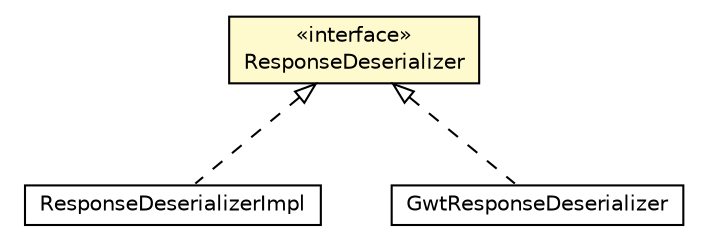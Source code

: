 #!/usr/local/bin/dot
#
# Class diagram 
# Generated by UMLGraph version R5_6-24-gf6e263 (http://www.umlgraph.org/)
#

digraph G {
	edge [fontname="Helvetica",fontsize=10,labelfontname="Helvetica",labelfontsize=10];
	node [fontname="Helvetica",fontsize=10,shape=plaintext];
	nodesep=0.25;
	ranksep=0.5;
	// io.reinert.requestor.core.ResponseDeserializerImpl
	c42035 [label=<<table title="io.reinert.requestor.core.ResponseDeserializerImpl" border="0" cellborder="1" cellspacing="0" cellpadding="2" port="p" href="./ResponseDeserializerImpl.html">
		<tr><td><table border="0" cellspacing="0" cellpadding="1">
<tr><td align="center" balign="center"> ResponseDeserializerImpl </td></tr>
		</table></td></tr>
		</table>>, URL="./ResponseDeserializerImpl.html", fontname="Helvetica", fontcolor="black", fontsize=10.0];
	// io.reinert.requestor.core.ResponseDeserializer
	c42056 [label=<<table title="io.reinert.requestor.core.ResponseDeserializer" border="0" cellborder="1" cellspacing="0" cellpadding="2" port="p" bgcolor="lemonChiffon" href="./ResponseDeserializer.html">
		<tr><td><table border="0" cellspacing="0" cellpadding="1">
<tr><td align="center" balign="center"> &#171;interface&#187; </td></tr>
<tr><td align="center" balign="center"> ResponseDeserializer </td></tr>
		</table></td></tr>
		</table>>, URL="./ResponseDeserializer.html", fontname="Helvetica", fontcolor="black", fontsize=10.0];
	// io.reinert.requestor.gwt.GwtResponseDeserializer
	c42155 [label=<<table title="io.reinert.requestor.gwt.GwtResponseDeserializer" border="0" cellborder="1" cellspacing="0" cellpadding="2" port="p" href="../gwt/GwtResponseDeserializer.html">
		<tr><td><table border="0" cellspacing="0" cellpadding="1">
<tr><td align="center" balign="center"> GwtResponseDeserializer </td></tr>
		</table></td></tr>
		</table>>, URL="../gwt/GwtResponseDeserializer.html", fontname="Helvetica", fontcolor="black", fontsize=10.0];
	//io.reinert.requestor.core.ResponseDeserializerImpl implements io.reinert.requestor.core.ResponseDeserializer
	c42056:p -> c42035:p [dir=back,arrowtail=empty,style=dashed];
	//io.reinert.requestor.gwt.GwtResponseDeserializer implements io.reinert.requestor.core.ResponseDeserializer
	c42056:p -> c42155:p [dir=back,arrowtail=empty,style=dashed];
}

